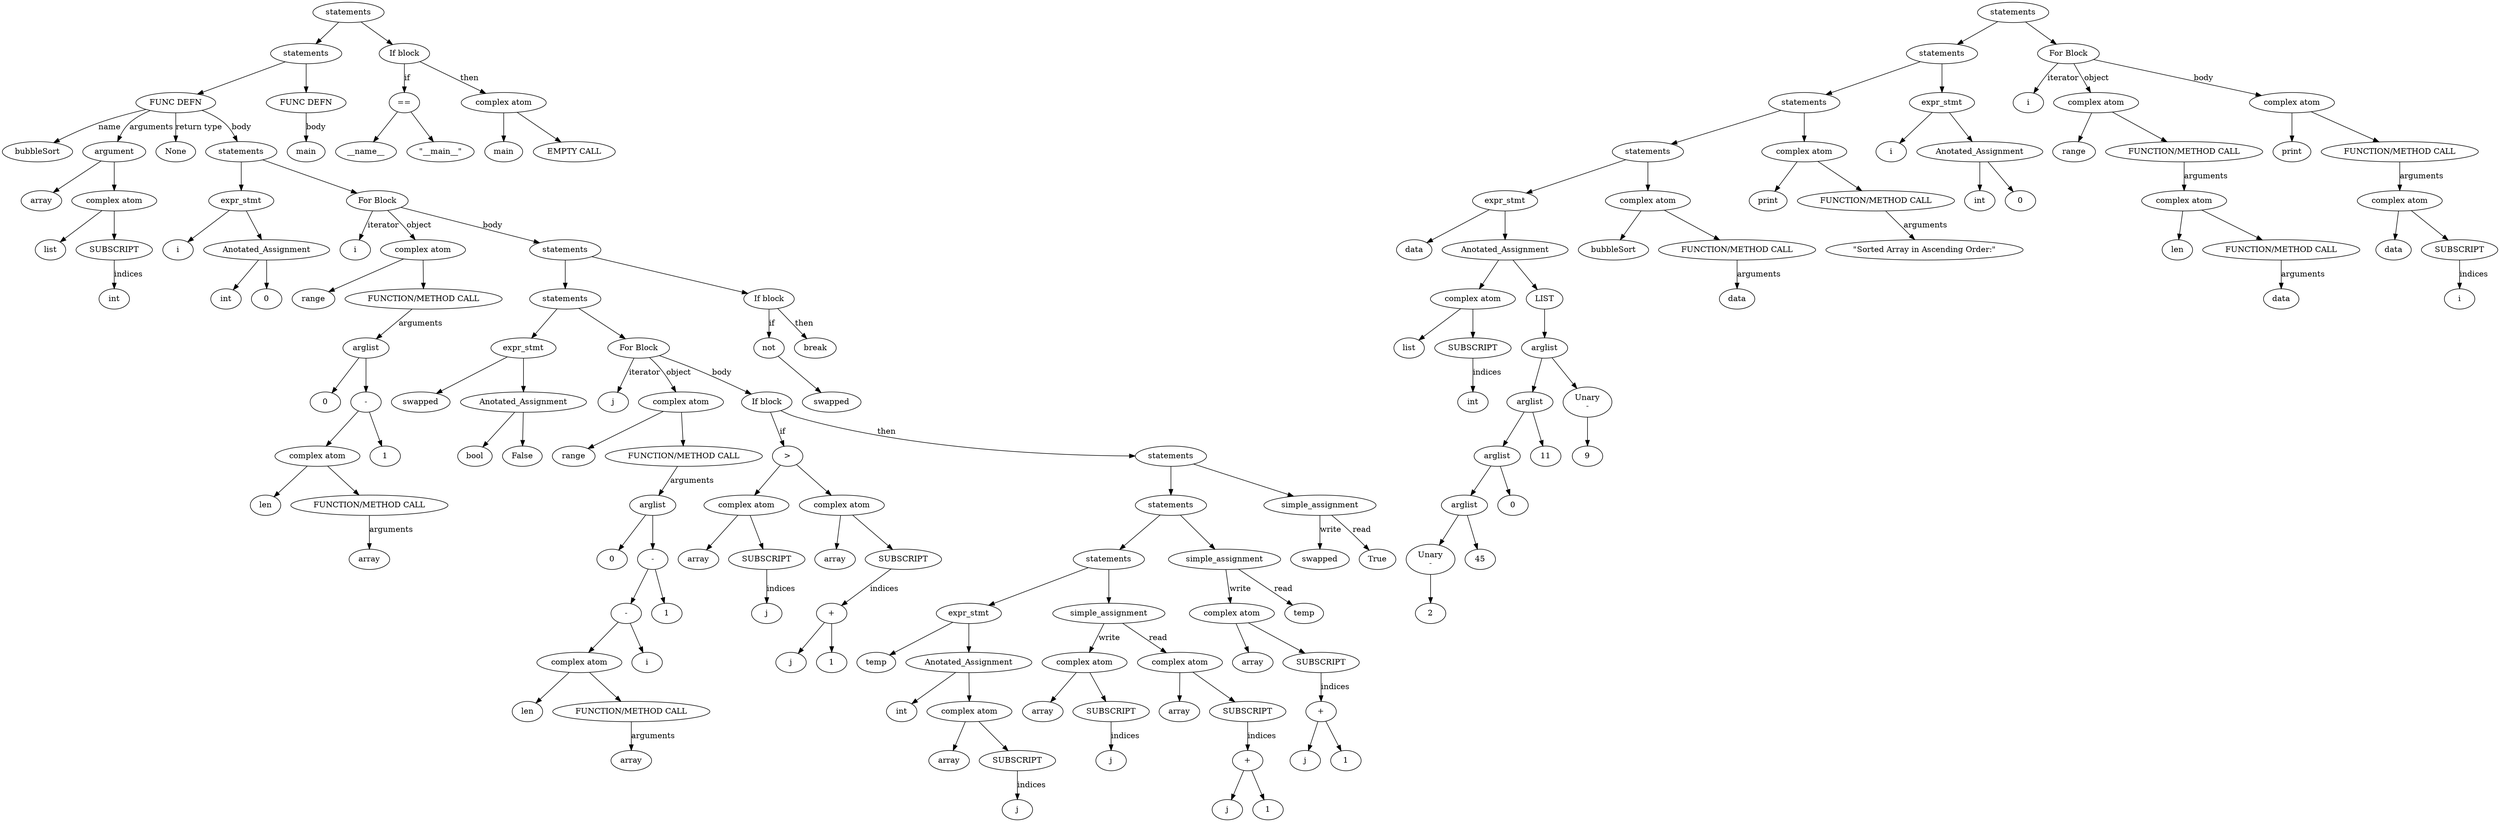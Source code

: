 strict digraph ast {
	node0 [label="bubbleSort"];
	node1 [label="array"];
	node2 [label="list"];
	node3 [label="int"];
	node4 [label="SUBSCRIPT"];
	node4 -> node3 [label="indices"];
	node5 [label="complex atom"];
	node5 -> node2;
	node5 -> node4;
	node6 [label="argument"];
	node6 -> node1;
	node6 -> node5;
	node7 [label="None"];
	node8 [label="i"];
	node9 [label="int"];
	node10 [label="0"];
	node11 [label="Anotated_Assignment"];
	node11 -> node9;
	node11 -> node10;
	node12 [label="expr_stmt"];
	node12 -> node8;
	node12 -> node11;
	node13 [label="i"];
	node14 [label="range"];
	node15 [label="0"];
	node16 [label="len"];
	node17 [label="array"];
	node18 [label="FUNCTION/METHOD CALL"];
	node18 -> node17 [label="arguments"];
	node19 [label="complex atom"];
	node19 -> node16;
	node19 -> node18;
	node20 [label="1"];
	node21 [label="-"];
	node21 -> node19;
	node21 -> node20;
	node22 [label="arglist"];
	node22 -> node15;
	node22 -> node21;
	node23 [label="FUNCTION/METHOD CALL"];
	node23 -> node22 [label="arguments"];
	node24 [label="complex atom"];
	node24 -> node14;
	node24 -> node23;
	node25 [label="swapped"];
	node26 [label="bool"];
	node27 [label="False"];
	node28 [label="Anotated_Assignment"];
	node28 -> node26;
	node28 -> node27;
	node29 [label="expr_stmt"];
	node29 -> node25;
	node29 -> node28;
	node30 [label="j"];
	node31 [label="range"];
	node32 [label="0"];
	node33 [label="len"];
	node34 [label="array"];
	node35 [label="FUNCTION/METHOD CALL"];
	node35 -> node34 [label="arguments"];
	node36 [label="complex atom"];
	node36 -> node33;
	node36 -> node35;
	node37 [label="i"];
	node38 [label="-"];
	node38 -> node36;
	node38 -> node37;
	node39 [label="1"];
	node40 [label="-"];
	node40 -> node38;
	node40 -> node39;
	node41 [label="arglist"];
	node41 -> node32;
	node41 -> node40;
	node42 [label="FUNCTION/METHOD CALL"];
	node42 -> node41 [label="arguments"];
	node43 [label="complex atom"];
	node43 -> node31;
	node43 -> node42;
	node44 [label="array"];
	node45 [label="j"];
	node46 [label="SUBSCRIPT"];
	node46 -> node45 [label="indices"];
	node47 [label="complex atom"];
	node47 -> node44;
	node47 -> node46;
	node48 [label="array"];
	node49 [label="j"];
	node51 [label="1"];
	node52 [label="+"];
	node52 -> node49;
	node52 -> node51;
	node53 [label="SUBSCRIPT"];
	node53 -> node52 [label="indices"];
	node54 [label="complex atom"];
	node54 -> node48;
	node54 -> node53;
	node55 [label=">"];
	node55 -> node54;
	node55 -> node47;
	node56 [label="temp"];
	node57 [label="int"];
	node58 [label="array"];
	node59 [label="j"];
	node60 [label="SUBSCRIPT"];
	node60 -> node59 [label="indices"];
	node61 [label="complex atom"];
	node61 -> node58;
	node61 -> node60;
	node62 [label="Anotated_Assignment"];
	node62 -> node57;
	node62 -> node61;
	node63 [label="expr_stmt"];
	node63 -> node56;
	node63 -> node62;
	node64 [label="array"];
	node65 [label="j"];
	node66 [label="SUBSCRIPT"];
	node66 -> node65 [label="indices"];
	node67 [label="complex atom"];
	node67 -> node64;
	node67 -> node66;
	node68 [label="array"];
	node69 [label="j"];
	node71 [label="1"];
	node72 [label="+"];
	node72 -> node69;
	node72 -> node71;
	node73 [label="SUBSCRIPT"];
	node73 -> node72 [label="indices"];
	node74 [label="complex atom"];
	node74 -> node68;
	node74 -> node73;
	node75 [label="simple_assignment"];
	node75 -> node67 [label="write"];
	node75 -> node74 [label="read"];
	node76 [label="statements"];
	node76 -> node63;
	node76 -> node75;
	node77 [label="array"];
	node78 [label="j"];
	node80 [label="1"];
	node81 [label="+"];
	node81 -> node78;
	node81 -> node80;
	node82 [label="SUBSCRIPT"];
	node82 -> node81 [label="indices"];
	node83 [label="complex atom"];
	node83 -> node77;
	node83 -> node82;
	node84 [label="temp"];
	node85 [label="simple_assignment"];
	node85 -> node83 [label="write"];
	node85 -> node84 [label="read"];
	node86 [label="statements"];
	node86 -> node76;
	node86 -> node85;
	node87 [label="swapped"];
	node88 [label="True"];
	node89 [label="simple_assignment"];
	node89 -> node87 [label="write"];
	node89 -> node88 [label="read"];
	node90 [label="statements"];
	node90 -> node86;
	node90 -> node89;
	node91 [label="If block"];
	node91 -> node55 [label="if"];
	node91 -> node90 [label="then"];
	node92 [label="For Block"];
	node92 -> node30 [label="iterator"];
	node92 -> node43 [label="object"];
	node92 -> node91 [label="body"];
	node93 [label="statements"];
	node93 -> node29;
	node93 -> node92;
	node94 [label="swapped"];
	node95 [label="not"];
	node95 -> node94;
	node96 [label="break"];
	node97 [label="If block"];
	node97 -> node95 [label="if"];
	node97 -> node96 [label="then"];
	node98 [label="statements"];
	node98 -> node93;
	node98 -> node97;
	node99 [label="For Block"];
	node99 -> node13 [label="iterator"];
	node99 -> node24 [label="object"];
	node99 -> node98 [label="body"];
	node100 [label="statements"];
	node100 -> node12;
	node100 -> node99;
	node101 [label="FUNC DEFN"];
	node101 -> node0 [label="name"];
	node101 -> node6 [label="arguments"];
	node101 -> node7 [label="return type"];
	node101 -> node100 [label="body"];
	node102 [label="main"];
	node103 [label="data"];
	node104 [label="list"];
	node105 [label="int"];
	node106 [label="SUBSCRIPT"];
	node106 -> node105 [label="indices"];
	node107 [label="complex atom"];
	node107 -> node104;
	node107 -> node106;
	node108 [label="2"];
	node109 [label="Unary
-"];
	node109 -> node108;
	node110 [label="45"];
	node111 [label="arglist"];
	node111 -> node109;
	node111 -> node110;
	node112 [label="0"];
	node113 [label="arglist"];
	node113 -> node111;
	node113 -> node112;
	node114 [label="11"];
	node115 [label="arglist"];
	node115 -> node113;
	node115 -> node114;
	node116 [label="9"];
	node117 [label="Unary
-"];
	node117 -> node116;
	node118 [label="arglist"];
	node118 -> node115;
	node118 -> node117;
	node119 [label="LIST"];
	node119 -> node118;
	node120 [label="Anotated_Assignment"];
	node120 -> node107;
	node120 -> node119;
	node121 [label="expr_stmt"];
	node121 -> node103;
	node121 -> node120;
	node122 [label="bubbleSort"];
	node123 [label="data"];
	node124 [label="FUNCTION/METHOD CALL"];
	node124 -> node123 [label="arguments"];
	node125 [label="complex atom"];
	node125 -> node122;
	node125 -> node124;
	node126 [label="statements"];
	node126 -> node121;
	node126 -> node125;
	node127 [label="print"];
	node128 [label="\"Sorted Array in Ascending Order:\""];
	node129 [label="FUNCTION/METHOD CALL"];
	node129 -> node128 [label="arguments"];
	node130 [label="complex atom"];
	node130 -> node127;
	node130 -> node129;
	node131 [label="statements"];
	node131 -> node126;
	node131 -> node130;
	node132 [label="i"];
	node133 [label="int"];
	node134 [label="0"];
	node135 [label="Anotated_Assignment"];
	node135 -> node133;
	node135 -> node134;
	node136 [label="expr_stmt"];
	node136 -> node132;
	node136 -> node135;
	node137 [label="statements"];
	node137 -> node131;
	node137 -> node136;
	node138 [label="i"];
	node139 [label="range"];
	node140 [label="len"];
	node141 [label="data"];
	node142 [label="FUNCTION/METHOD CALL"];
	node142 -> node141 [label="arguments"];
	node143 [label="complex atom"];
	node143 -> node140;
	node143 -> node142;
	node144 [label="FUNCTION/METHOD CALL"];
	node144 -> node143 [label="arguments"];
	node145 [label="complex atom"];
	node145 -> node139;
	node145 -> node144;
	node146 [label="print"];
	node147 [label="data"];
	node148 [label="i"];
	node149 [label="SUBSCRIPT"];
	node149 -> node148 [label="indices"];
	node150 [label="complex atom"];
	node150 -> node147;
	node150 -> node149;
	node151 [label="FUNCTION/METHOD CALL"];
	node151 -> node150 [label="arguments"];
	node152 [label="complex atom"];
	node152 -> node146;
	node152 -> node151;
	node153 [label="For Block"];
	node153 -> node138 [label="iterator"];
	node153 -> node145 [label="object"];
	node153 -> node152 [label="body"];
	node154 [label="statements"];
	node154 -> node137;
	node154 -> node153;
	node155 [label="FUNC DEFN"];
	node155 -> node102 [label="name"];
	node155 -> node102 [label="body"];
	node156 [label="statements"];
	node156 -> node101;
	node156 -> node155;
	node157 [label="__name__"];
	node158 [label="\"__main__\""];
	node159 [label="=="];
	node159 -> node158;
	node159 -> node157;
	node160 [label="main"];
	node161 [label="EMPTY CALL"];
	node162 [label="complex atom"];
	node162 -> node160;
	node162 -> node161;
	node163 [label="If block"];
	node163 -> node159 [label="if"];
	node163 -> node162 [label="then"];
	node164 [label="statements"];
	node164 -> node156;
	node164 -> node163;
}
